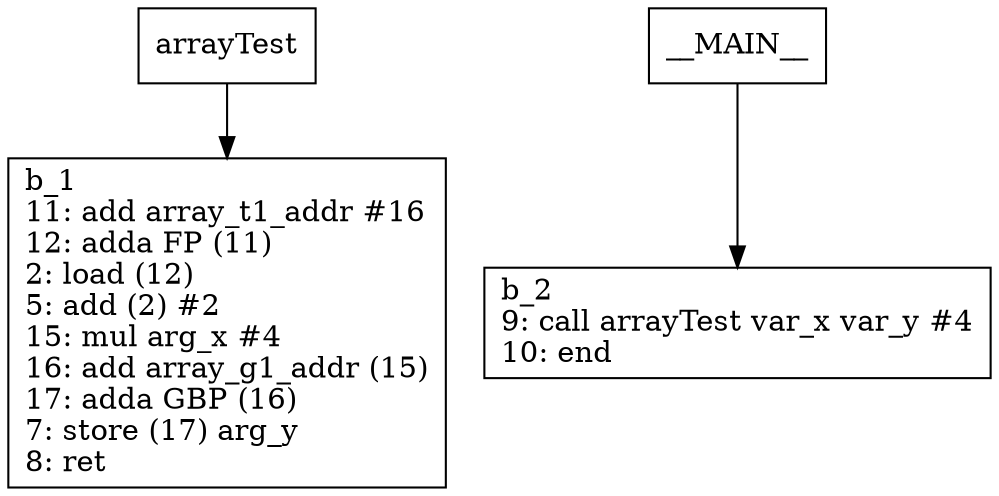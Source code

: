 digraph Computation {
node [shape=box];
arrayTest -> b_1;
b_1 [label="b_1\l11: add array_t1_addr #16\l12: adda FP (11)\l2: load (12)\l5: add (2) #2\l15: mul arg_x #4\l16: add array_g1_addr (15)\l17: adda GBP (16)\l7: store (17) arg_y\l8: ret \l"]
__MAIN__ -> b_2;
b_2 [label="b_2\l9: call arrayTest var_x var_y #4\l10: end\l"]
}